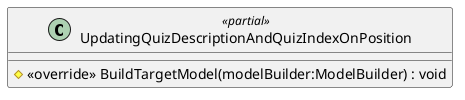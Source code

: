 @startuml
class UpdatingQuizDescriptionAndQuizIndexOnPosition <<partial>> {
    # <<override>> BuildTargetModel(modelBuilder:ModelBuilder) : void
}
@enduml
